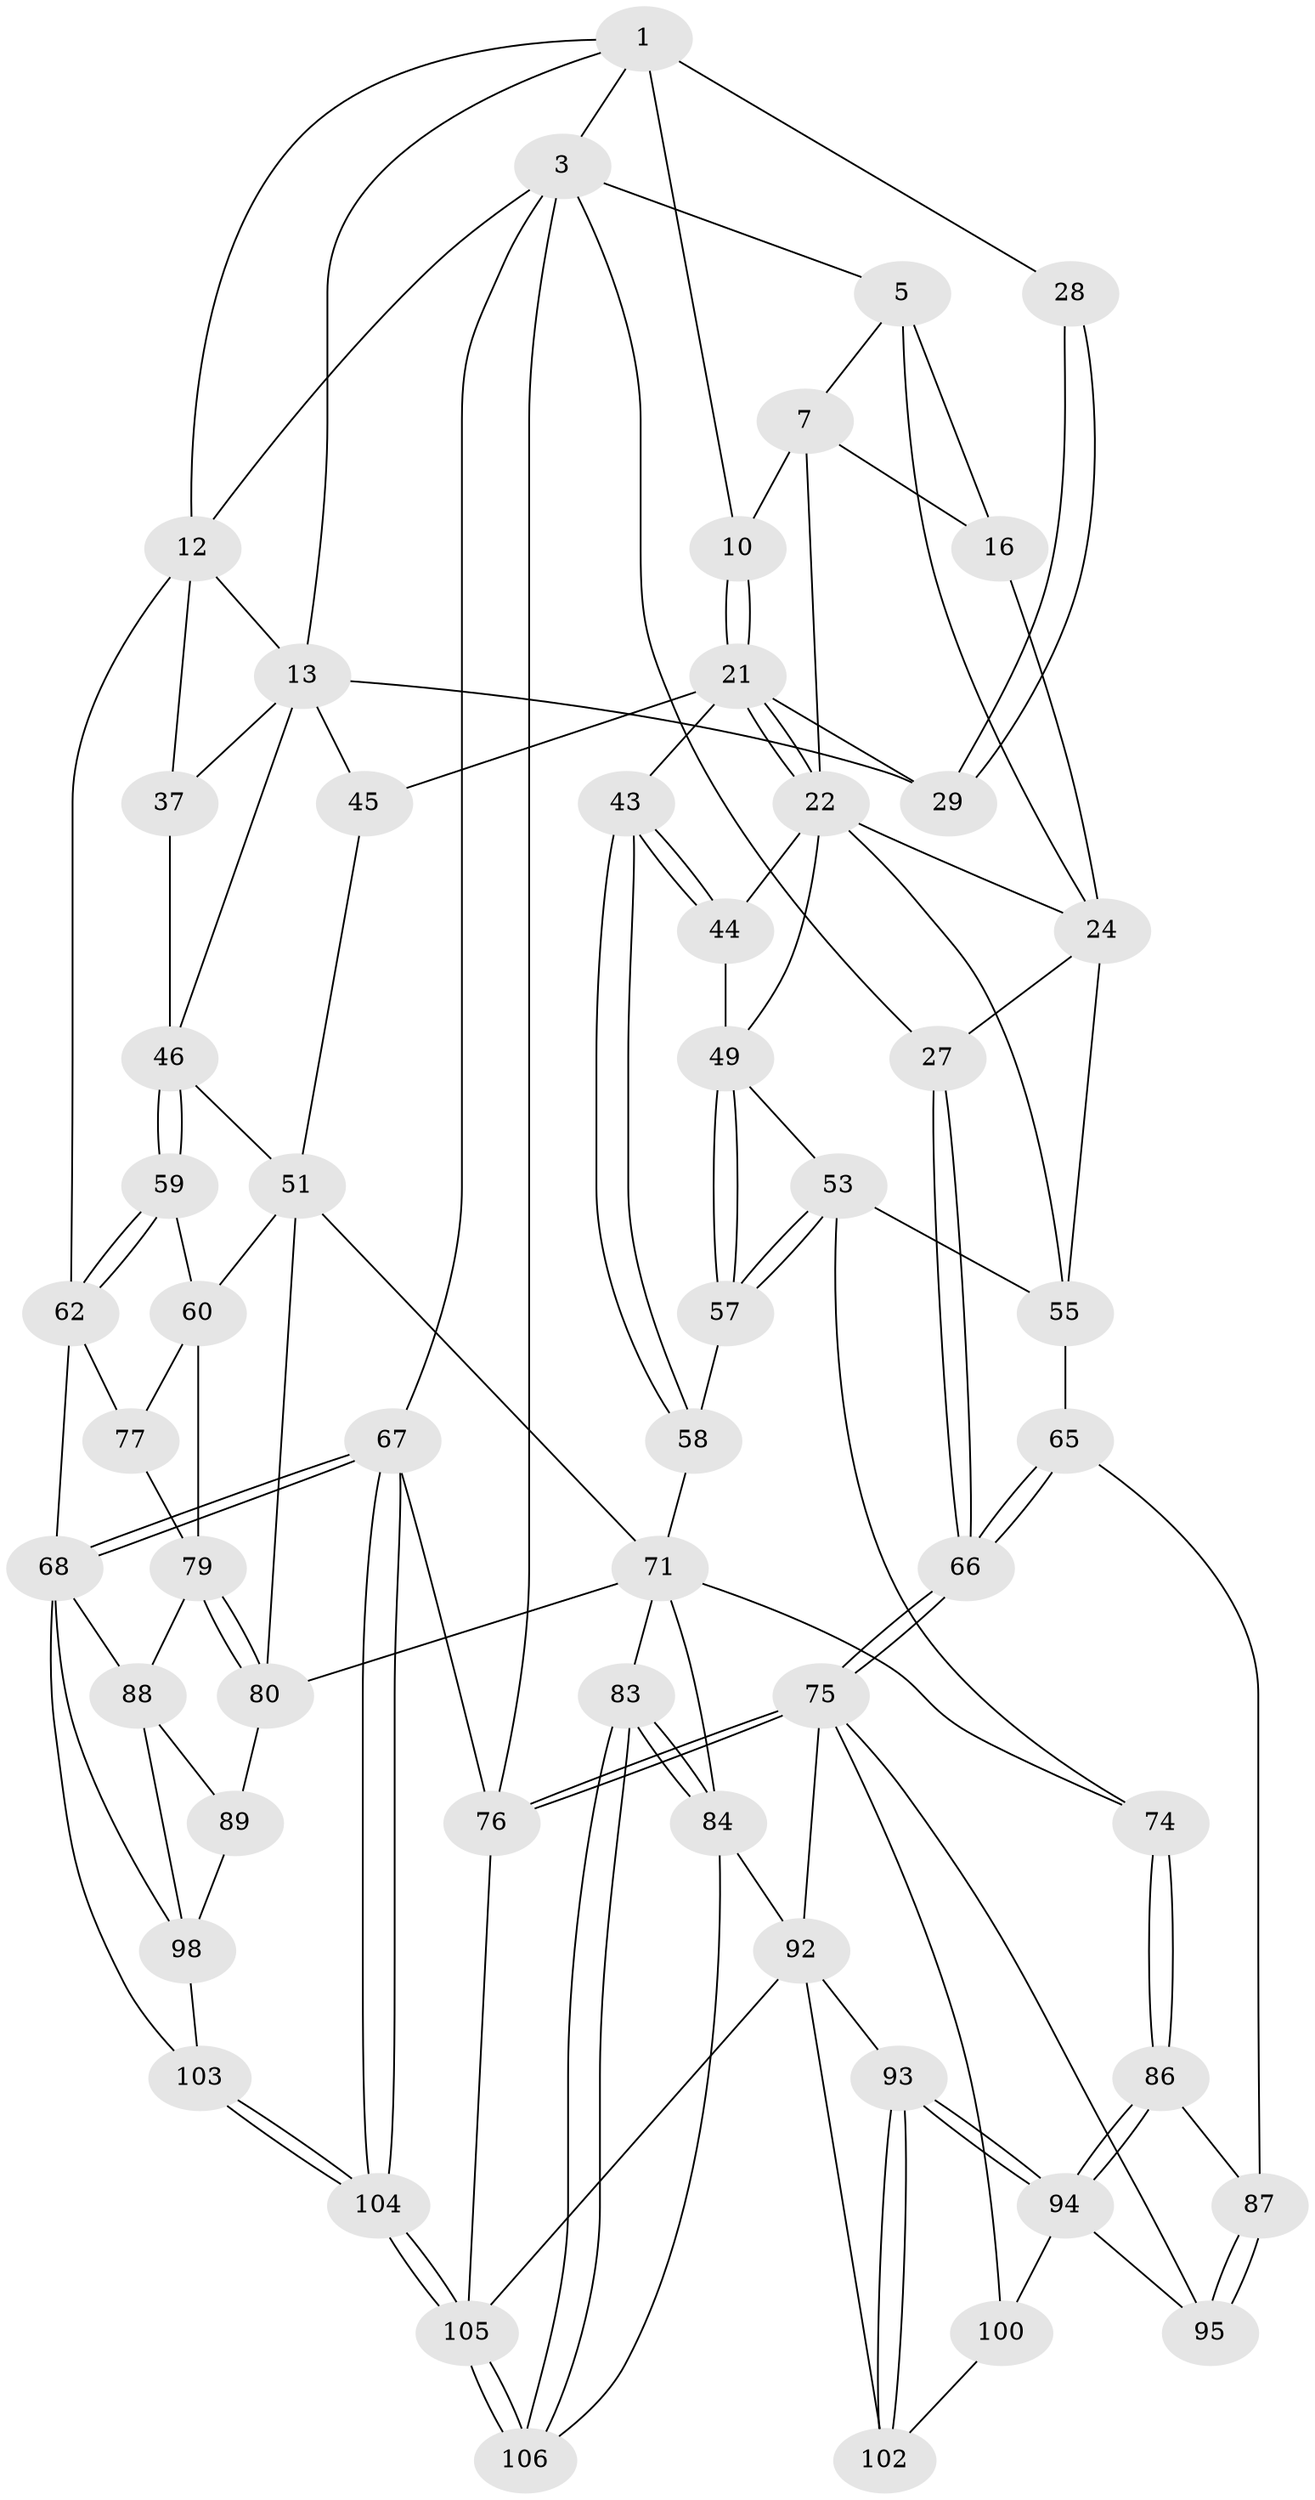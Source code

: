 // original degree distribution, {3: 0.017857142857142856, 4: 0.25892857142857145, 6: 0.24107142857142858, 5: 0.48214285714285715}
// Generated by graph-tools (version 1.1) at 2025/16/03/09/25 04:16:56]
// undirected, 56 vertices, 132 edges
graph export_dot {
graph [start="1"]
  node [color=gray90,style=filled];
  1 [pos="+0.6131960781430622+0",super="+2+8"];
  3 [pos="+1+0",super="+4"];
  5 [pos="+0.13570280397745904+0",super="+6+20"];
  7 [pos="+0.4727308891769331+0",super="+11"];
  10 [pos="+0.49774697660951106+0.10938206593103283"];
  12 [pos="+0.773090183518042+0.18241392868431297",super="+32"];
  13 [pos="+0.764408308149187+0.19269085081380968",super="+33"];
  16 [pos="+0.2542405078354174+0.045824315551715865",super="+17"];
  21 [pos="+0.44726400384305026+0.24586093170954365",super="+30"];
  22 [pos="+0.37466830986454486+0.2543464870813175",super="+39"];
  24 [pos="+0.09612077453932337+0.2781445813761644",super="+25+31"];
  27 [pos="+0+0.23869932475654246"];
  28 [pos="+0.5708904021442117+0.23404905772841675"];
  29 [pos="+0.565662112381286+0.24820985462141115"];
  37 [pos="+0.932703228938288+0.26518927475953696"];
  43 [pos="+0.45266205723764436+0.436057224020913"];
  44 [pos="+0.3633124584114101+0.33368298762666804"];
  45 [pos="+0.5372319057223578+0.4582939188838294"];
  46 [pos="+0.8484781731812546+0.3885114361789211",super="+47"];
  49 [pos="+0.312783664202168+0.45469351793518625",super="+50"];
  51 [pos="+0.6811773938378682+0.5899669267466758",super="+61+52"];
  53 [pos="+0.2303876865665867+0.5775706476276246",super="+54"];
  55 [pos="+0.18460860947720964+0.6007388373067968",super="+56+64"];
  57 [pos="+0.3720042708715712+0.5043212556516619"];
  58 [pos="+0.3907962896161427+0.5011186976592259"];
  59 [pos="+0.9202185175612835+0.49946008513857726"];
  60 [pos="+0.8620771739615289+0.5558498828056164",super="+78"];
  62 [pos="+1+0.5014780431264974",super="+70"];
  65 [pos="+0+0.6484735965081782"];
  66 [pos="+0+0.6553558211787667"];
  67 [pos="+1+1"];
  68 [pos="+1+1",super="+108+69"];
  71 [pos="+0.4845412099519241+0.6257912743172293",super="+72+82"];
  74 [pos="+0.23405656650942513+0.6668537799621338"];
  75 [pos="+0+1",super="+96"];
  76 [pos="+0+1"];
  77 [pos="+0.9669390380668496+0.7098844702721425"];
  79 [pos="+0.8625817126211859+0.7094346416767855",super="+85"];
  80 [pos="+0.6908362356579216+0.7536314371452113",super="+81"];
  83 [pos="+0.6058649298314852+0.8300054058127677"];
  84 [pos="+0.43314944498759334+0.7424442497258829",super="+91"];
  86 [pos="+0.23233261557652563+0.7278390761585516"];
  87 [pos="+0.08409154361527814+0.7961378018119941"];
  88 [pos="+0.8782722786972831+0.8144044660633885",super="+90"];
  89 [pos="+0.7818716785589683+0.813462958651744"];
  92 [pos="+0.3187075977965425+0.8429452260185214",super="+107"];
  93 [pos="+0.31771779262012656+0.8421446254327527"];
  94 [pos="+0.24585404287766421+0.778113126721349",super="+97"];
  95 [pos="+0.07972174409493936+0.8292381095923794"];
  98 [pos="+0.8403242817183267+0.9091356366608766",super="+99"];
  100 [pos="+0.18335017342092685+0.8595891664897206"];
  102 [pos="+0.19999136769052853+0.9184681064913484"];
  103 [pos="+0.7997791834257778+0.9364863516652401"];
  104 [pos="+0.6675869859303298+1"];
  105 [pos="+0.5975191598629602+1",super="+110"];
  106 [pos="+0.6026511853730546+0.8412894163289162",super="+109"];
  1 -- 3;
  1 -- 12;
  1 -- 10;
  1 -- 28 [weight=2];
  1 -- 13;
  3 -- 67;
  3 -- 27;
  3 -- 76;
  3 -- 5;
  3 -- 12;
  5 -- 16 [weight=2];
  5 -- 7;
  5 -- 24;
  7 -- 16 [weight=2];
  7 -- 22;
  7 -- 10;
  10 -- 21;
  10 -- 21;
  12 -- 13;
  12 -- 37;
  12 -- 62;
  13 -- 45;
  13 -- 37;
  13 -- 29;
  13 -- 46;
  16 -- 24 [weight=2];
  21 -- 22;
  21 -- 22;
  21 -- 45;
  21 -- 29;
  21 -- 43;
  22 -- 49;
  22 -- 24 [weight=2];
  22 -- 44;
  22 -- 55;
  24 -- 27;
  24 -- 55 [weight=2];
  27 -- 66;
  27 -- 66;
  28 -- 29;
  28 -- 29;
  37 -- 46;
  43 -- 44;
  43 -- 44;
  43 -- 58;
  43 -- 58;
  44 -- 49;
  45 -- 51;
  46 -- 59;
  46 -- 59;
  46 -- 51;
  49 -- 57;
  49 -- 57;
  49 -- 53;
  51 -- 80;
  51 -- 60;
  51 -- 71;
  53 -- 57;
  53 -- 57;
  53 -- 74;
  53 -- 55;
  55 -- 65;
  57 -- 58;
  58 -- 71;
  59 -- 60;
  59 -- 62;
  59 -- 62;
  60 -- 77;
  60 -- 79;
  62 -- 77;
  62 -- 68;
  65 -- 66;
  65 -- 66;
  65 -- 87;
  66 -- 75;
  66 -- 75;
  67 -- 68;
  67 -- 68;
  67 -- 104;
  67 -- 104;
  67 -- 76;
  68 -- 98;
  68 -- 103;
  68 -- 88;
  71 -- 84;
  71 -- 74;
  71 -- 83;
  71 -- 80;
  74 -- 86;
  74 -- 86;
  75 -- 76;
  75 -- 76;
  75 -- 100;
  75 -- 95;
  75 -- 92;
  76 -- 105;
  77 -- 79;
  79 -- 80;
  79 -- 80;
  79 -- 88;
  80 -- 89;
  83 -- 84;
  83 -- 84;
  83 -- 106;
  83 -- 106;
  84 -- 92;
  84 -- 106;
  86 -- 87;
  86 -- 94;
  86 -- 94;
  87 -- 95;
  87 -- 95;
  88 -- 89;
  88 -- 98;
  89 -- 98;
  92 -- 93;
  92 -- 105;
  92 -- 102;
  93 -- 94;
  93 -- 94;
  93 -- 102;
  93 -- 102;
  94 -- 100;
  94 -- 95;
  98 -- 103;
  100 -- 102;
  103 -- 104;
  103 -- 104;
  104 -- 105;
  104 -- 105;
  105 -- 106 [weight=2];
  105 -- 106;
}
